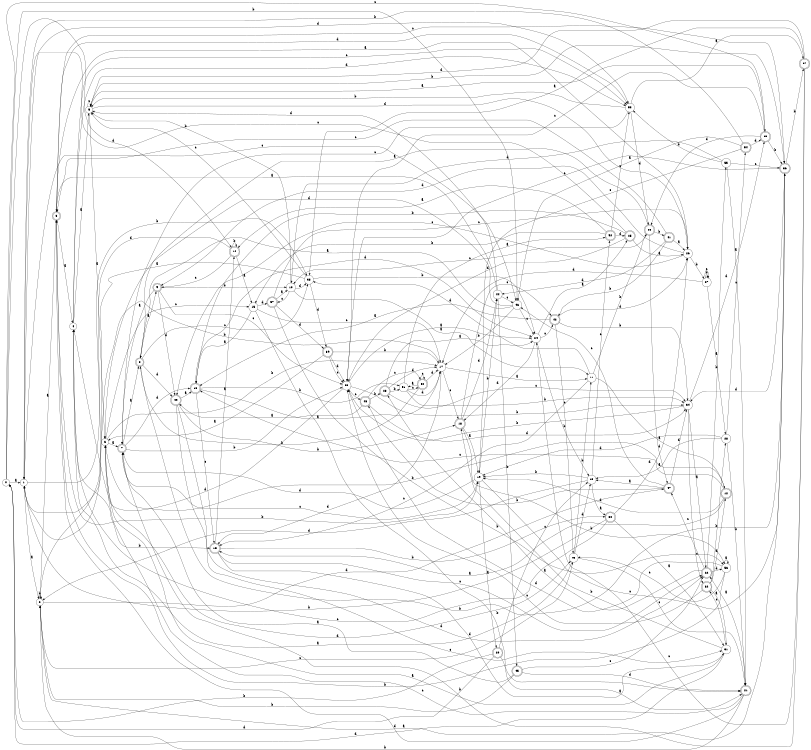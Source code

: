 digraph n47_6 {
__start0 [label="" shape="none"];

rankdir=LR;
size="8,5";

s0 [style="filled", color="black", fillcolor="white" shape="circle", label="0"];
s1 [style="filled", color="black", fillcolor="white" shape="circle", label="1"];
s2 [style="filled", color="black", fillcolor="white" shape="circle", label="2"];
s3 [style="rounded,filled", color="black", fillcolor="white" shape="doublecircle", label="3"];
s4 [style="filled", color="black", fillcolor="white" shape="circle", label="4"];
s5 [style="filled", color="black", fillcolor="white" shape="circle", label="5"];
s6 [style="filled", color="black", fillcolor="white" shape="circle", label="6"];
s7 [style="rounded,filled", color="black", fillcolor="white" shape="doublecircle", label="7"];
s8 [style="rounded,filled", color="black", fillcolor="white" shape="doublecircle", label="8"];
s9 [style="rounded,filled", color="black", fillcolor="white" shape="doublecircle", label="9"];
s10 [style="filled", color="black", fillcolor="white" shape="circle", label="10"];
s11 [style="filled", color="black", fillcolor="white" shape="circle", label="11"];
s12 [style="rounded,filled", color="black", fillcolor="white" shape="doublecircle", label="12"];
s13 [style="rounded,filled", color="black", fillcolor="white" shape="doublecircle", label="13"];
s14 [style="rounded,filled", color="black", fillcolor="white" shape="doublecircle", label="14"];
s15 [style="filled", color="black", fillcolor="white" shape="circle", label="15"];
s16 [style="rounded,filled", color="black", fillcolor="white" shape="doublecircle", label="16"];
s17 [style="filled", color="black", fillcolor="white" shape="circle", label="17"];
s18 [style="rounded,filled", color="black", fillcolor="white" shape="doublecircle", label="18"];
s19 [style="filled", color="black", fillcolor="white" shape="circle", label="19"];
s20 [style="rounded,filled", color="black", fillcolor="white" shape="doublecircle", label="20"];
s21 [style="rounded,filled", color="black", fillcolor="white" shape="doublecircle", label="21"];
s22 [style="rounded,filled", color="black", fillcolor="white" shape="doublecircle", label="22"];
s23 [style="rounded,filled", color="black", fillcolor="white" shape="doublecircle", label="23"];
s24 [style="filled", color="black", fillcolor="white" shape="circle", label="24"];
s25 [style="rounded,filled", color="black", fillcolor="white" shape="doublecircle", label="25"];
s26 [style="filled", color="black", fillcolor="white" shape="circle", label="26"];
s27 [style="filled", color="black", fillcolor="white" shape="circle", label="27"];
s28 [style="filled", color="black", fillcolor="white" shape="circle", label="28"];
s29 [style="filled", color="black", fillcolor="white" shape="circle", label="29"];
s30 [style="rounded,filled", color="black", fillcolor="white" shape="doublecircle", label="30"];
s31 [style="filled", color="black", fillcolor="white" shape="circle", label="31"];
s32 [style="rounded,filled", color="black", fillcolor="white" shape="doublecircle", label="32"];
s33 [style="filled", color="black", fillcolor="white" shape="circle", label="33"];
s34 [style="filled", color="black", fillcolor="white" shape="circle", label="34"];
s35 [style="rounded,filled", color="black", fillcolor="white" shape="doublecircle", label="35"];
s36 [style="rounded,filled", color="black", fillcolor="white" shape="doublecircle", label="36"];
s37 [style="rounded,filled", color="black", fillcolor="white" shape="doublecircle", label="37"];
s38 [style="filled", color="black", fillcolor="white" shape="circle", label="38"];
s39 [style="rounded,filled", color="black", fillcolor="white" shape="doublecircle", label="39"];
s40 [style="rounded,filled", color="black", fillcolor="white" shape="doublecircle", label="40"];
s41 [style="rounded,filled", color="black", fillcolor="white" shape="doublecircle", label="41"];
s42 [style="rounded,filled", color="black", fillcolor="white" shape="doublecircle", label="42"];
s43 [style="filled", color="black", fillcolor="white" shape="circle", label="43"];
s44 [style="filled", color="black", fillcolor="white" shape="circle", label="44"];
s45 [style="rounded,filled", color="black", fillcolor="white" shape="doublecircle", label="45"];
s46 [style="filled", color="black", fillcolor="white" shape="circle", label="46"];
s47 [style="rounded,filled", color="black", fillcolor="white" shape="doublecircle", label="47"];
s48 [style="rounded,filled", color="black", fillcolor="white" shape="doublecircle", label="48"];
s49 [style="rounded,filled", color="black", fillcolor="white" shape="doublecircle", label="49"];
s50 [style="rounded,filled", color="black", fillcolor="white" shape="doublecircle", label="50"];
s51 [style="filled", color="black", fillcolor="white" shape="circle", label="51"];
s52 [style="rounded,filled", color="black", fillcolor="white" shape="doublecircle", label="52"];
s53 [style="filled", color="black", fillcolor="white" shape="circle", label="53"];
s54 [style="rounded,filled", color="black", fillcolor="white" shape="doublecircle", label="54"];
s55 [style="filled", color="black", fillcolor="white" shape="circle", label="55"];
s56 [style="filled", color="black", fillcolor="white" shape="circle", label="56"];
s57 [style="rounded,filled", color="black", fillcolor="white" shape="doublecircle", label="57"];
s0 -> s1 [label="a"];
s0 -> s46 [label="b"];
s0 -> s35 [label="c"];
s0 -> s14 [label="d"];
s1 -> s2 [label="a"];
s1 -> s38 [label="b"];
s1 -> s46 [label="c"];
s1 -> s53 [label="d"];
s2 -> s3 [label="a"];
s2 -> s2 [label="b"];
s2 -> s43 [label="c"];
s2 -> s47 [label="d"];
s3 -> s4 [label="a"];
s3 -> s19 [label="b"];
s3 -> s36 [label="c"];
s3 -> s53 [label="d"];
s4 -> s5 [label="a"];
s4 -> s13 [label="b"];
s4 -> s53 [label="c"];
s4 -> s53 [label="d"];
s5 -> s6 [label="a"];
s5 -> s36 [label="b"];
s5 -> s5 [label="c"];
s5 -> s26 [label="d"];
s6 -> s7 [label="a"];
s6 -> s17 [label="b"];
s6 -> s15 [label="c"];
s6 -> s43 [label="d"];
s7 -> s8 [label="a"];
s7 -> s33 [label="b"];
s7 -> s19 [label="c"];
s7 -> s16 [label="d"];
s8 -> s9 [label="a"];
s8 -> s36 [label="b"];
s8 -> s38 [label="c"];
s8 -> s49 [label="d"];
s9 -> s7 [label="a"];
s9 -> s10 [label="b"];
s9 -> s33 [label="c"];
s9 -> s49 [label="d"];
s10 -> s11 [label="a"];
s10 -> s5 [label="b"];
s10 -> s57 [label="c"];
s10 -> s38 [label="d"];
s11 -> s12 [label="a"];
s11 -> s40 [label="b"];
s11 -> s13 [label="c"];
s11 -> s38 [label="d"];
s12 -> s13 [label="a"];
s12 -> s6 [label="b"];
s12 -> s16 [label="c"];
s12 -> s19 [label="d"];
s13 -> s14 [label="a"];
s13 -> s30 [label="b"];
s13 -> s22 [label="c"];
s13 -> s31 [label="d"];
s14 -> s15 [label="a"];
s14 -> s14 [label="b"];
s14 -> s9 [label="c"];
s14 -> s2 [label="d"];
s15 -> s16 [label="a"];
s15 -> s21 [label="b"];
s15 -> s17 [label="c"];
s15 -> s57 [label="d"];
s16 -> s17 [label="a"];
s16 -> s51 [label="b"];
s16 -> s13 [label="c"];
s16 -> s24 [label="d"];
s17 -> s11 [label="a"];
s17 -> s1 [label="b"];
s17 -> s18 [label="c"];
s17 -> s13 [label="d"];
s18 -> s19 [label="a"];
s18 -> s56 [label="b"];
s18 -> s42 [label="c"];
s18 -> s44 [label="d"];
s19 -> s20 [label="a"];
s19 -> s44 [label="b"];
s19 -> s36 [label="c"];
s19 -> s7 [label="d"];
s20 -> s21 [label="a"];
s20 -> s0 [label="b"];
s20 -> s29 [label="c"];
s20 -> s0 [label="d"];
s21 -> s22 [label="a"];
s21 -> s2 [label="b"];
s21 -> s6 [label="c"];
s21 -> s3 [label="d"];
s22 -> s23 [label="a"];
s22 -> s55 [label="b"];
s22 -> s47 [label="c"];
s22 -> s56 [label="d"];
s23 -> s24 [label="a"];
s23 -> s51 [label="b"];
s23 -> s34 [label="c"];
s23 -> s17 [label="d"];
s24 -> s25 [label="a"];
s24 -> s29 [label="b"];
s24 -> s42 [label="c"];
s24 -> s18 [label="d"];
s25 -> s26 [label="a"];
s25 -> s16 [label="b"];
s25 -> s1 [label="c"];
s25 -> s33 [label="d"];
s26 -> s3 [label="a"];
s26 -> s27 [label="b"];
s26 -> s49 [label="c"];
s26 -> s9 [label="d"];
s27 -> s28 [label="a"];
s27 -> s27 [label="b"];
s27 -> s27 [label="c"];
s27 -> s17 [label="d"];
s28 -> s29 [label="a"];
s28 -> s21 [label="b"];
s28 -> s54 [label="c"];
s28 -> s19 [label="d"];
s29 -> s30 [label="a"];
s29 -> s19 [label="b"];
s29 -> s52 [label="c"];
s29 -> s2 [label="d"];
s30 -> s31 [label="a"];
s30 -> s1 [label="b"];
s30 -> s4 [label="c"];
s30 -> s26 [label="d"];
s31 -> s6 [label="a"];
s31 -> s18 [label="b"];
s31 -> s32 [label="c"];
s31 -> s0 [label="d"];
s32 -> s31 [label="a"];
s32 -> s28 [label="b"];
s32 -> s33 [label="c"];
s32 -> s12 [label="d"];
s33 -> s24 [label="a"];
s33 -> s34 [label="b"];
s33 -> s48 [label="c"];
s33 -> s4 [label="d"];
s34 -> s22 [label="a"];
s34 -> s33 [label="b"];
s34 -> s32 [label="c"];
s34 -> s35 [label="d"];
s35 -> s5 [label="a"];
s35 -> s36 [label="b"];
s35 -> s33 [label="c"];
s35 -> s40 [label="d"];
s36 -> s2 [label="a"];
s36 -> s37 [label="b"];
s36 -> s33 [label="c"];
s36 -> s34 [label="d"];
s37 -> s38 [label="a"];
s37 -> s7 [label="b"];
s37 -> s24 [label="c"];
s37 -> s5 [label="d"];
s38 -> s1 [label="a"];
s38 -> s24 [label="b"];
s38 -> s5 [label="c"];
s38 -> s39 [label="d"];
s39 -> s6 [label="a"];
s39 -> s17 [label="b"];
s39 -> s33 [label="c"];
s39 -> s33 [label="d"];
s40 -> s8 [label="a"];
s40 -> s41 [label="b"];
s40 -> s10 [label="c"];
s40 -> s47 [label="d"];
s41 -> s26 [label="a"];
s41 -> s42 [label="b"];
s41 -> s3 [label="c"];
s41 -> s44 [label="d"];
s42 -> s16 [label="a"];
s42 -> s34 [label="b"];
s42 -> s43 [label="c"];
s42 -> s26 [label="d"];
s43 -> s4 [label="a"];
s43 -> s11 [label="b"];
s43 -> s21 [label="c"];
s43 -> s29 [label="d"];
s44 -> s3 [label="a"];
s44 -> s45 [label="b"];
s44 -> s46 [label="c"];
s44 -> s5 [label="d"];
s45 -> s7 [label="a"];
s45 -> s2 [label="b"];
s45 -> s22 [label="c"];
s45 -> s21 [label="d"];
s46 -> s8 [label="a"];
s46 -> s17 [label="b"];
s46 -> s24 [label="c"];
s46 -> s6 [label="d"];
s47 -> s29 [label="a"];
s47 -> s48 [label="b"];
s47 -> s46 [label="c"];
s47 -> s34 [label="d"];
s48 -> s49 [label="a"];
s48 -> s23 [label="b"];
s48 -> s50 [label="c"];
s48 -> s34 [label="d"];
s49 -> s16 [label="a"];
s49 -> s18 [label="b"];
s49 -> s31 [label="c"];
s49 -> s22 [label="d"];
s50 -> s51 [label="a"];
s50 -> s8 [label="b"];
s50 -> s50 [label="c"];
s50 -> s17 [label="d"];
s51 -> s52 [label="a"];
s51 -> s34 [label="b"];
s51 -> s50 [label="c"];
s51 -> s17 [label="d"];
s52 -> s14 [label="a"];
s52 -> s15 [label="b"];
s52 -> s53 [label="c"];
s52 -> s25 [label="d"];
s53 -> s37 [label="a"];
s53 -> s5 [label="b"];
s53 -> s7 [label="c"];
s53 -> s40 [label="d"];
s54 -> s46 [label="a"];
s54 -> s1 [label="b"];
s54 -> s19 [label="c"];
s54 -> s35 [label="d"];
s55 -> s21 [label="a"];
s55 -> s53 [label="b"];
s55 -> s36 [label="c"];
s55 -> s10 [label="d"];
s56 -> s56 [label="a"];
s56 -> s3 [label="b"];
s56 -> s43 [label="c"];
s56 -> s33 [label="d"];
s57 -> s10 [label="a"];
s57 -> s56 [label="b"];
s57 -> s26 [label="c"];
s57 -> s39 [label="d"];

}